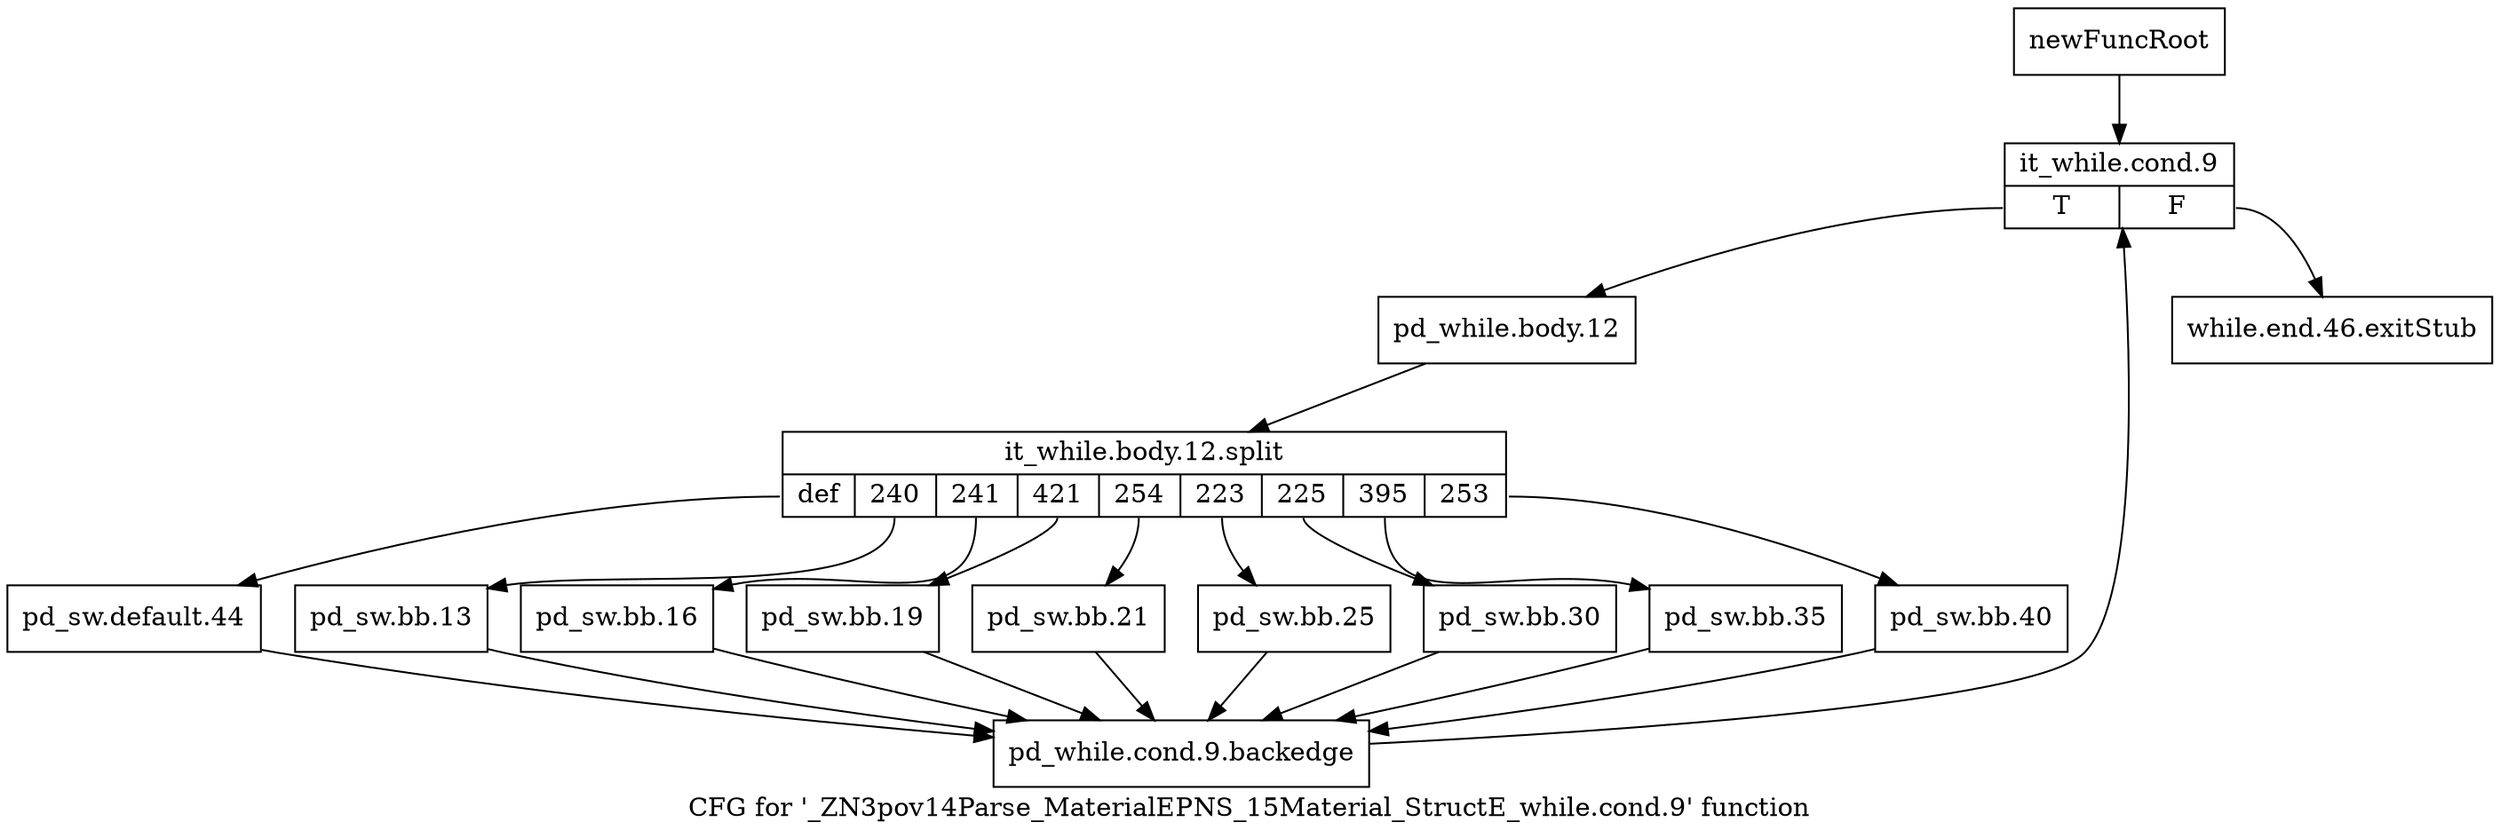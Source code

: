 digraph "CFG for '_ZN3pov14Parse_MaterialEPNS_15Material_StructE_while.cond.9' function" {
	label="CFG for '_ZN3pov14Parse_MaterialEPNS_15Material_StructE_while.cond.9' function";

	Node0x288e770 [shape=record,label="{newFuncRoot}"];
	Node0x288e770 -> Node0x288e810;
	Node0x288e7c0 [shape=record,label="{while.end.46.exitStub}"];
	Node0x288e810 [shape=record,label="{it_while.cond.9|{<s0>T|<s1>F}}"];
	Node0x288e810:s0 -> Node0x288e860;
	Node0x288e810:s1 -> Node0x288e7c0;
	Node0x288e860 [shape=record,label="{pd_while.body.12}"];
	Node0x288e860 -> Node0x3828ab0;
	Node0x3828ab0 [shape=record,label="{it_while.body.12.split|{<s0>def|<s1>240|<s2>241|<s3>421|<s4>254|<s5>223|<s6>225|<s7>395|<s8>253}}"];
	Node0x3828ab0:s0 -> Node0x288eb30;
	Node0x3828ab0:s1 -> Node0x288eae0;
	Node0x3828ab0:s2 -> Node0x288ea90;
	Node0x3828ab0:s3 -> Node0x288ea40;
	Node0x3828ab0:s4 -> Node0x288e9f0;
	Node0x3828ab0:s5 -> Node0x288e9a0;
	Node0x3828ab0:s6 -> Node0x288e950;
	Node0x3828ab0:s7 -> Node0x288e900;
	Node0x3828ab0:s8 -> Node0x288e8b0;
	Node0x288e8b0 [shape=record,label="{pd_sw.bb.40}"];
	Node0x288e8b0 -> Node0x288eb80;
	Node0x288e900 [shape=record,label="{pd_sw.bb.35}"];
	Node0x288e900 -> Node0x288eb80;
	Node0x288e950 [shape=record,label="{pd_sw.bb.30}"];
	Node0x288e950 -> Node0x288eb80;
	Node0x288e9a0 [shape=record,label="{pd_sw.bb.25}"];
	Node0x288e9a0 -> Node0x288eb80;
	Node0x288e9f0 [shape=record,label="{pd_sw.bb.21}"];
	Node0x288e9f0 -> Node0x288eb80;
	Node0x288ea40 [shape=record,label="{pd_sw.bb.19}"];
	Node0x288ea40 -> Node0x288eb80;
	Node0x288ea90 [shape=record,label="{pd_sw.bb.16}"];
	Node0x288ea90 -> Node0x288eb80;
	Node0x288eae0 [shape=record,label="{pd_sw.bb.13}"];
	Node0x288eae0 -> Node0x288eb80;
	Node0x288eb30 [shape=record,label="{pd_sw.default.44}"];
	Node0x288eb30 -> Node0x288eb80;
	Node0x288eb80 [shape=record,label="{pd_while.cond.9.backedge}"];
	Node0x288eb80 -> Node0x288e810;
}
